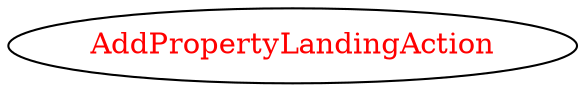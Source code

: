 digraph dependencyGraph {
 concentrate=true;
 ranksep="2.0";
 rankdir="LR"; 
 splines="ortho";
"AddPropertyLandingAction" [fontcolor="red"];
}